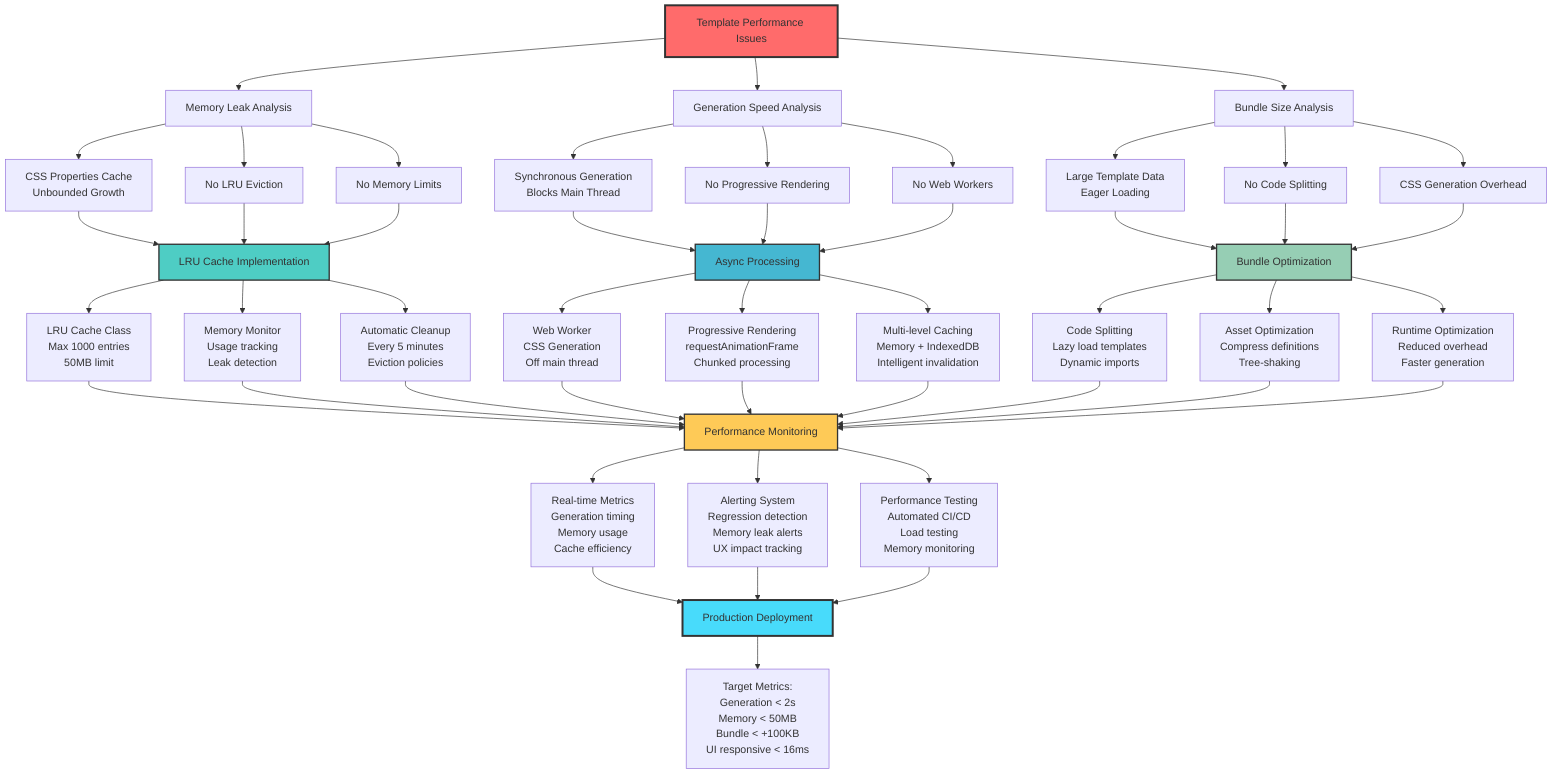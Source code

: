 graph TB
    A[Template Performance Issues] --> B[Memory Leak Analysis]
    A --> C[Generation Speed Analysis]
    A --> D[Bundle Size Analysis]
    
    B --> B1[CSS Properties Cache<br/>Unbounded Growth]
    B --> B2[No LRU Eviction]
    B --> B3[No Memory Limits]
    
    C --> C1[Synchronous Generation<br/>Blocks Main Thread]
    C --> C2[No Progressive Rendering]
    C --> C3[No Web Workers]
    
    D --> D1[Large Template Data<br/>Eager Loading]
    D --> D2[No Code Splitting]
    D --> D3[CSS Generation Overhead]
    
    B1 --> E[LRU Cache Implementation]
    B2 --> E
    B3 --> E
    
    C1 --> F[Async Processing]
    C2 --> F
    C3 --> F
    
    D1 --> G[Bundle Optimization]
    D2 --> G
    D3 --> G
    
    E --> E1[LRU Cache Class<br/>Max 1000 entries<br/>50MB limit]
    E --> E2[Memory Monitor<br/>Usage tracking<br/>Leak detection]
    E --> E3[Automatic Cleanup<br/>Every 5 minutes<br/>Eviction policies]
    
    F --> F1[Web Worker<br/>CSS Generation<br/>Off main thread]
    F --> F2[Progressive Rendering<br/>requestAnimationFrame<br/>Chunked processing]
    F --> F3[Multi-level Caching<br/>Memory + IndexedDB<br/>Intelligent invalidation]
    
    G --> G1[Code Splitting<br/>Lazy load templates<br/>Dynamic imports]
    G --> G2[Asset Optimization<br/>Compress definitions<br/>Tree-shaking]
    G --> G3[Runtime Optimization<br/>Reduced overhead<br/>Faster generation]
    
    E1 --> H[Performance Monitoring]
    E2 --> H
    E3 --> H
    F1 --> H
    F2 --> H
    F3 --> H
    G1 --> H
    G2 --> H
    G3 --> H
    
    H --> H1[Real-time Metrics<br/>Generation timing<br/>Memory usage<br/>Cache efficiency]
    H --> H2[Alerting System<br/>Regression detection<br/>Memory leak alerts<br/>UX impact tracking]
    H --> H3[Performance Testing<br/>Automated CI/CD<br/>Load testing<br/>Memory monitoring]
    
    H1 --> I[Production Deployment]
    H2 --> I
    H3 --> I
    
    I --> I1[Target Metrics:<br/>Generation < 2s<br/>Memory < 50MB<br/>Bundle < +100KB<br/>UI responsive < 16ms]
    
    style A fill:#ff6b6b
    style E fill:#4ecdc4
    style F fill:#45b7d1
    style G fill:#96ceb4
    style H fill:#feca57
    style I fill:#48dbfb
    
    classDef critical fill:#ff6b6b,stroke:#333,stroke-width:3px
    classDef solution fill:#4ecdc4,stroke:#333,stroke-width:2px
    classDef optimization fill:#45b7d1,stroke:#333,stroke-width:2px
    classDef monitoring fill:#feca57,stroke:#333,stroke-width:2px
    classDef success fill:#48dbfb,stroke:#333,stroke-width:3px
    
    class A critical
    class E,F,G solution
    class H monitoring
    class I success